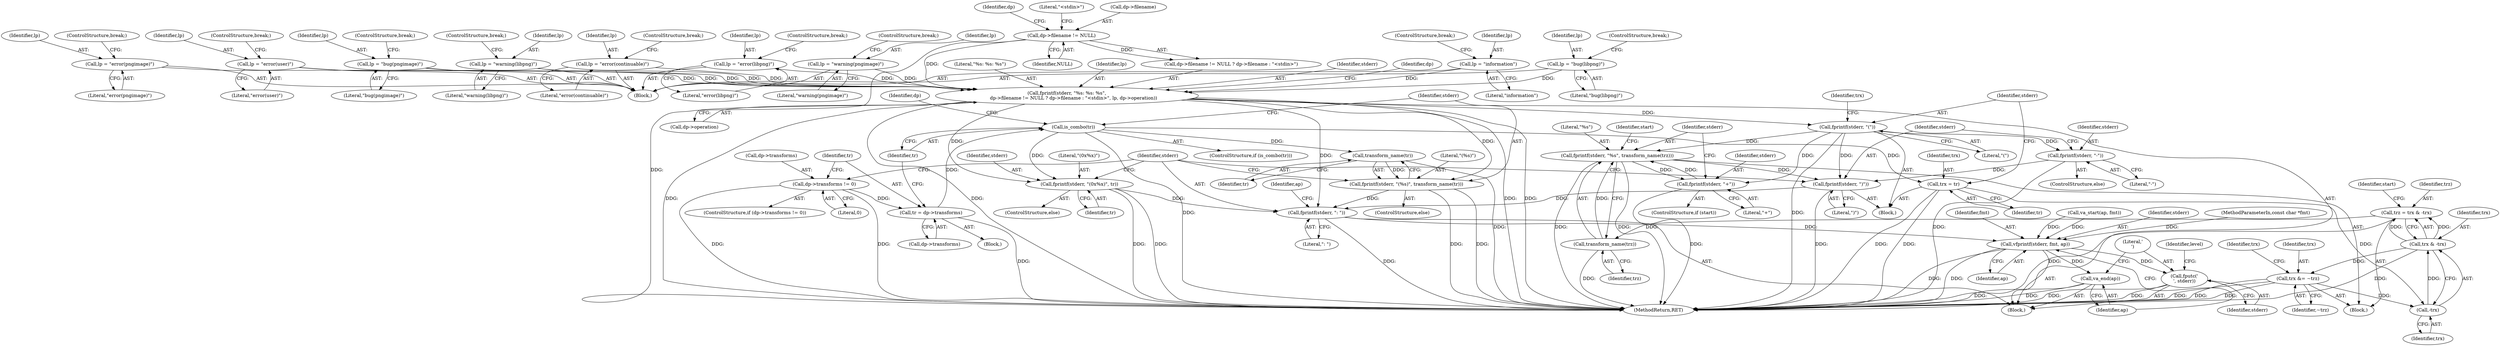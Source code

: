 digraph "0_Android_9d4853418ab2f754c2b63e091c29c5529b8b86ca_22@API" {
"1000281" [label="(Call,fprintf(stderr, \": \"))"];
"1000267" [label="(Call,fprintf(stderr, \")\"))"];
"1000252" [label="(Call,fprintf(stderr, \"%s\", transform_name(trz)))"];
"1000227" [label="(Call,fprintf(stderr, \"(\"))"];
"1000182" [label="(Call,fprintf(stderr, \"%s: %s: %s\",\n         dp->filename != NULL ? dp->filename : \"<stdin>\", lp, dp->operation))"];
"1000186" [label="(Call,dp->filename != NULL)"];
"1000158" [label="(Call,lp = \"bug(libpng)\")"];
"1000163" [label="(Call,lp = \"error(pngimage)\")"];
"1000168" [label="(Call,lp = \"error(user)\")"];
"1000178" [label="(Call,lp = \"bug(pngimage)\")"];
"1000138" [label="(Call,lp = \"warning(libpng)\")"];
"1000148" [label="(Call,lp = \"error(continuable)\")"];
"1000153" [label="(Call,lp = \"error(libpng)\")"];
"1000143" [label="(Call,lp = \"warning(pngimage)\")"];
"1000133" [label="(Call,lp = \"information\")"];
"1000249" [label="(Call,fprintf(stderr, \"+\"))"];
"1000255" [label="(Call,transform_name(trz))"];
"1000241" [label="(Call,trz = trx & -trx)"];
"1000243" [label="(Call,trx & -trx)"];
"1000245" [label="(Call,-trx)"];
"1000224" [label="(Call,trx = tr)"];
"1000213" [label="(Call,is_combo(tr))"];
"1000207" [label="(Call,tr = dp->transforms)"];
"1000200" [label="(Call,dp->transforms != 0)"];
"1000260" [label="(Call,trx &= ~trz)"];
"1000264" [label="(Call,fprintf(stderr, \"-\"))"];
"1000276" [label="(Call,fprintf(stderr, \"(%s)\", transform_name(tr)))"];
"1000279" [label="(Call,transform_name(tr))"];
"1000271" [label="(Call,fprintf(stderr, \"(0x%x)\", tr))"];
"1000287" [label="(Call,vfprintf(stderr, fmt, ap))"];
"1000291" [label="(Call,va_end(ap))"];
"1000293" [label="(Call,fputc('\n', stderr))"];
"1000281" [label="(Call,fprintf(stderr, \": \"))"];
"1000222" [label="(Block,)"];
"1000273" [label="(Literal,\"(0x%x)\")"];
"1000192" [label="(Identifier,dp)"];
"1000183" [label="(Identifier,stderr)"];
"1000266" [label="(Literal,\"-\")"];
"1000262" [label="(Identifier,~trz)"];
"1000205" [label="(Block,)"];
"1000219" [label="(Identifier,dp)"];
"1000199" [label="(ControlStructure,if (dp->transforms != 0))"];
"1000291" [label="(Call,va_end(ap))"];
"1000285" [label="(Identifier,ap)"];
"1000186" [label="(Call,dp->filename != NULL)"];
"1000194" [label="(Literal,\"<stdin>\")"];
"1000231" [label="(Identifier,trx)"];
"1000208" [label="(Identifier,tr)"];
"1000133" [label="(Call,lp = \"information\")"];
"1000270" [label="(ControlStructure,else)"];
"1000134" [label="(Identifier,lp)"];
"1000202" [label="(Identifier,dp)"];
"1000166" [label="(ControlStructure,break;)"];
"1000140" [label="(Literal,\"warning(libpng)\")"];
"1000227" [label="(Call,fprintf(stderr, \"(\"))"];
"1000287" [label="(Call,vfprintf(stderr, fmt, ap))"];
"1000271" [label="(Call,fprintf(stderr, \"(0x%x)\", tr))"];
"1000290" [label="(Identifier,ap)"];
"1000256" [label="(Identifier,trz)"];
"1000143" [label="(Call,lp = \"warning(pngimage)\")"];
"1000250" [label="(Identifier,stderr)"];
"1000280" [label="(Identifier,tr)"];
"1000293" [label="(Call,fputc('\n', stderr))"];
"1000131" [label="(Block,)"];
"1000258" [label="(Identifier,start)"];
"1000180" [label="(Literal,\"bug(pngimage)\")"];
"1000292" [label="(Identifier,ap)"];
"1000282" [label="(Identifier,stderr)"];
"1000269" [label="(Literal,\")\")"];
"1000239" [label="(Block,)"];
"1000241" [label="(Call,trz = trx & -trx)"];
"1000263" [label="(ControlStructure,else)"];
"1000151" [label="(ControlStructure,break;)"];
"1000255" [label="(Call,transform_name(trz))"];
"1000200" [label="(Call,dp->transforms != 0)"];
"1000246" [label="(Identifier,trx)"];
"1000316" [label="(MethodReturn,RET)"];
"1000289" [label="(Identifier,fmt)"];
"1000181" [label="(ControlStructure,break;)"];
"1000185" [label="(Call,dp->filename != NULL ? dp->filename : \"<stdin>\")"];
"1000249" [label="(Call,fprintf(stderr, \"+\"))"];
"1000274" [label="(Identifier,tr)"];
"1000276" [label="(Call,fprintf(stderr, \"(%s)\", transform_name(tr)))"];
"1000135" [label="(Literal,\"information\")"];
"1000204" [label="(Literal,0)"];
"1000294" [label="(Literal,'\n')"];
"1000165" [label="(Literal,\"error(pngimage)\")"];
"1000164" [label="(Identifier,lp)"];
"1000267" [label="(Call,fprintf(stderr, \")\"))"];
"1000171" [label="(ControlStructure,break;)"];
"1000163" [label="(Call,lp = \"error(pngimage)\")"];
"1000243" [label="(Call,trx & -trx)"];
"1000288" [label="(Identifier,stderr)"];
"1000284" [label="(Call,va_start(ap, fmt))"];
"1000242" [label="(Identifier,trz)"];
"1000149" [label="(Identifier,lp)"];
"1000244" [label="(Identifier,trx)"];
"1000168" [label="(Call,lp = \"error(user)\")"];
"1000238" [label="(Identifier,trx)"];
"1000190" [label="(Identifier,NULL)"];
"1000254" [label="(Literal,\"%s\")"];
"1000170" [label="(Literal,\"error(user)\")"];
"1000248" [label="(Identifier,start)"];
"1000158" [label="(Call,lp = \"bug(libpng)\")"];
"1000144" [label="(Identifier,lp)"];
"1000178" [label="(Call,lp = \"bug(pngimage)\")"];
"1000138" [label="(Call,lp = \"warning(libpng)\")"];
"1000272" [label="(Identifier,stderr)"];
"1000261" [label="(Identifier,trx)"];
"1000295" [label="(Identifier,stderr)"];
"1000169" [label="(Identifier,lp)"];
"1000251" [label="(Literal,\"+\")"];
"1000226" [label="(Identifier,tr)"];
"1000299" [label="(Identifier,level)"];
"1000283" [label="(Literal,\": \")"];
"1000264" [label="(Call,fprintf(stderr, \"-\"))"];
"1000278" [label="(Literal,\"(%s)\")"];
"1000161" [label="(ControlStructure,break;)"];
"1000139" [label="(Identifier,lp)"];
"1000150" [label="(Literal,\"error(continuable)\")"];
"1000253" [label="(Identifier,stderr)"];
"1000201" [label="(Call,dp->transforms)"];
"1000268" [label="(Identifier,stderr)"];
"1000145" [label="(Literal,\"warning(pngimage)\")"];
"1000265" [label="(Identifier,stderr)"];
"1000245" [label="(Call,-trx)"];
"1000153" [label="(Call,lp = \"error(libpng)\")"];
"1000209" [label="(Call,dp->transforms)"];
"1000136" [label="(ControlStructure,break;)"];
"1000107" [label="(MethodParameterIn,const char *fmt)"];
"1000155" [label="(Literal,\"error(libpng)\")"];
"1000252" [label="(Call,fprintf(stderr, \"%s\", transform_name(trz)))"];
"1000187" [label="(Call,dp->filename)"];
"1000148" [label="(Call,lp = \"error(continuable)\")"];
"1000212" [label="(ControlStructure,if (is_combo(tr)))"];
"1000126" [label="(Block,)"];
"1000159" [label="(Identifier,lp)"];
"1000184" [label="(Literal,\"%s: %s: %s\")"];
"1000207" [label="(Call,tr = dp->transforms)"];
"1000214" [label="(Identifier,tr)"];
"1000229" [label="(Literal,\"(\")"];
"1000228" [label="(Identifier,stderr)"];
"1000196" [label="(Call,dp->operation)"];
"1000225" [label="(Identifier,trx)"];
"1000195" [label="(Identifier,lp)"];
"1000275" [label="(ControlStructure,else)"];
"1000141" [label="(ControlStructure,break;)"];
"1000247" [label="(ControlStructure,if (start))"];
"1000182" [label="(Call,fprintf(stderr, \"%s: %s: %s\",\n         dp->filename != NULL ? dp->filename : \"<stdin>\", lp, dp->operation))"];
"1000156" [label="(ControlStructure,break;)"];
"1000224" [label="(Call,trx = tr)"];
"1000279" [label="(Call,transform_name(tr))"];
"1000179" [label="(Identifier,lp)"];
"1000160" [label="(Literal,\"bug(libpng)\")"];
"1000146" [label="(ControlStructure,break;)"];
"1000260" [label="(Call,trx &= ~trz)"];
"1000213" [label="(Call,is_combo(tr))"];
"1000154" [label="(Identifier,lp)"];
"1000277" [label="(Identifier,stderr)"];
"1000281" -> "1000126"  [label="AST: "];
"1000281" -> "1000283"  [label="CFG: "];
"1000282" -> "1000281"  [label="AST: "];
"1000283" -> "1000281"  [label="AST: "];
"1000285" -> "1000281"  [label="CFG: "];
"1000281" -> "1000316"  [label="DDG: "];
"1000267" -> "1000281"  [label="DDG: "];
"1000276" -> "1000281"  [label="DDG: "];
"1000271" -> "1000281"  [label="DDG: "];
"1000182" -> "1000281"  [label="DDG: "];
"1000281" -> "1000287"  [label="DDG: "];
"1000267" -> "1000222"  [label="AST: "];
"1000267" -> "1000269"  [label="CFG: "];
"1000268" -> "1000267"  [label="AST: "];
"1000269" -> "1000267"  [label="AST: "];
"1000282" -> "1000267"  [label="CFG: "];
"1000267" -> "1000316"  [label="DDG: "];
"1000252" -> "1000267"  [label="DDG: "];
"1000227" -> "1000267"  [label="DDG: "];
"1000264" -> "1000267"  [label="DDG: "];
"1000252" -> "1000239"  [label="AST: "];
"1000252" -> "1000255"  [label="CFG: "];
"1000253" -> "1000252"  [label="AST: "];
"1000254" -> "1000252"  [label="AST: "];
"1000255" -> "1000252"  [label="AST: "];
"1000258" -> "1000252"  [label="CFG: "];
"1000252" -> "1000316"  [label="DDG: "];
"1000252" -> "1000316"  [label="DDG: "];
"1000252" -> "1000249"  [label="DDG: "];
"1000227" -> "1000252"  [label="DDG: "];
"1000249" -> "1000252"  [label="DDG: "];
"1000255" -> "1000252"  [label="DDG: "];
"1000227" -> "1000222"  [label="AST: "];
"1000227" -> "1000229"  [label="CFG: "];
"1000228" -> "1000227"  [label="AST: "];
"1000229" -> "1000227"  [label="AST: "];
"1000231" -> "1000227"  [label="CFG: "];
"1000227" -> "1000316"  [label="DDG: "];
"1000182" -> "1000227"  [label="DDG: "];
"1000227" -> "1000249"  [label="DDG: "];
"1000227" -> "1000264"  [label="DDG: "];
"1000182" -> "1000126"  [label="AST: "];
"1000182" -> "1000196"  [label="CFG: "];
"1000183" -> "1000182"  [label="AST: "];
"1000184" -> "1000182"  [label="AST: "];
"1000185" -> "1000182"  [label="AST: "];
"1000195" -> "1000182"  [label="AST: "];
"1000196" -> "1000182"  [label="AST: "];
"1000202" -> "1000182"  [label="CFG: "];
"1000182" -> "1000316"  [label="DDG: "];
"1000182" -> "1000316"  [label="DDG: "];
"1000182" -> "1000316"  [label="DDG: "];
"1000182" -> "1000316"  [label="DDG: "];
"1000186" -> "1000182"  [label="DDG: "];
"1000158" -> "1000182"  [label="DDG: "];
"1000163" -> "1000182"  [label="DDG: "];
"1000168" -> "1000182"  [label="DDG: "];
"1000178" -> "1000182"  [label="DDG: "];
"1000138" -> "1000182"  [label="DDG: "];
"1000148" -> "1000182"  [label="DDG: "];
"1000153" -> "1000182"  [label="DDG: "];
"1000143" -> "1000182"  [label="DDG: "];
"1000133" -> "1000182"  [label="DDG: "];
"1000182" -> "1000271"  [label="DDG: "];
"1000182" -> "1000276"  [label="DDG: "];
"1000186" -> "1000185"  [label="AST: "];
"1000186" -> "1000190"  [label="CFG: "];
"1000187" -> "1000186"  [label="AST: "];
"1000190" -> "1000186"  [label="AST: "];
"1000192" -> "1000186"  [label="CFG: "];
"1000194" -> "1000186"  [label="CFG: "];
"1000186" -> "1000316"  [label="DDG: "];
"1000186" -> "1000185"  [label="DDG: "];
"1000158" -> "1000131"  [label="AST: "];
"1000158" -> "1000160"  [label="CFG: "];
"1000159" -> "1000158"  [label="AST: "];
"1000160" -> "1000158"  [label="AST: "];
"1000161" -> "1000158"  [label="CFG: "];
"1000163" -> "1000131"  [label="AST: "];
"1000163" -> "1000165"  [label="CFG: "];
"1000164" -> "1000163"  [label="AST: "];
"1000165" -> "1000163"  [label="AST: "];
"1000166" -> "1000163"  [label="CFG: "];
"1000168" -> "1000131"  [label="AST: "];
"1000168" -> "1000170"  [label="CFG: "];
"1000169" -> "1000168"  [label="AST: "];
"1000170" -> "1000168"  [label="AST: "];
"1000171" -> "1000168"  [label="CFG: "];
"1000178" -> "1000131"  [label="AST: "];
"1000178" -> "1000180"  [label="CFG: "];
"1000179" -> "1000178"  [label="AST: "];
"1000180" -> "1000178"  [label="AST: "];
"1000181" -> "1000178"  [label="CFG: "];
"1000138" -> "1000131"  [label="AST: "];
"1000138" -> "1000140"  [label="CFG: "];
"1000139" -> "1000138"  [label="AST: "];
"1000140" -> "1000138"  [label="AST: "];
"1000141" -> "1000138"  [label="CFG: "];
"1000148" -> "1000131"  [label="AST: "];
"1000148" -> "1000150"  [label="CFG: "];
"1000149" -> "1000148"  [label="AST: "];
"1000150" -> "1000148"  [label="AST: "];
"1000151" -> "1000148"  [label="CFG: "];
"1000153" -> "1000131"  [label="AST: "];
"1000153" -> "1000155"  [label="CFG: "];
"1000154" -> "1000153"  [label="AST: "];
"1000155" -> "1000153"  [label="AST: "];
"1000156" -> "1000153"  [label="CFG: "];
"1000143" -> "1000131"  [label="AST: "];
"1000143" -> "1000145"  [label="CFG: "];
"1000144" -> "1000143"  [label="AST: "];
"1000145" -> "1000143"  [label="AST: "];
"1000146" -> "1000143"  [label="CFG: "];
"1000133" -> "1000131"  [label="AST: "];
"1000133" -> "1000135"  [label="CFG: "];
"1000134" -> "1000133"  [label="AST: "];
"1000135" -> "1000133"  [label="AST: "];
"1000136" -> "1000133"  [label="CFG: "];
"1000249" -> "1000247"  [label="AST: "];
"1000249" -> "1000251"  [label="CFG: "];
"1000250" -> "1000249"  [label="AST: "];
"1000251" -> "1000249"  [label="AST: "];
"1000253" -> "1000249"  [label="CFG: "];
"1000249" -> "1000316"  [label="DDG: "];
"1000255" -> "1000256"  [label="CFG: "];
"1000256" -> "1000255"  [label="AST: "];
"1000255" -> "1000316"  [label="DDG: "];
"1000241" -> "1000255"  [label="DDG: "];
"1000241" -> "1000239"  [label="AST: "];
"1000241" -> "1000243"  [label="CFG: "];
"1000242" -> "1000241"  [label="AST: "];
"1000243" -> "1000241"  [label="AST: "];
"1000248" -> "1000241"  [label="CFG: "];
"1000241" -> "1000316"  [label="DDG: "];
"1000243" -> "1000241"  [label="DDG: "];
"1000243" -> "1000241"  [label="DDG: "];
"1000243" -> "1000245"  [label="CFG: "];
"1000244" -> "1000243"  [label="AST: "];
"1000245" -> "1000243"  [label="AST: "];
"1000243" -> "1000316"  [label="DDG: "];
"1000245" -> "1000243"  [label="DDG: "];
"1000243" -> "1000260"  [label="DDG: "];
"1000245" -> "1000246"  [label="CFG: "];
"1000246" -> "1000245"  [label="AST: "];
"1000224" -> "1000245"  [label="DDG: "];
"1000260" -> "1000245"  [label="DDG: "];
"1000224" -> "1000222"  [label="AST: "];
"1000224" -> "1000226"  [label="CFG: "];
"1000225" -> "1000224"  [label="AST: "];
"1000226" -> "1000224"  [label="AST: "];
"1000228" -> "1000224"  [label="CFG: "];
"1000224" -> "1000316"  [label="DDG: "];
"1000224" -> "1000316"  [label="DDG: "];
"1000213" -> "1000224"  [label="DDG: "];
"1000213" -> "1000212"  [label="AST: "];
"1000213" -> "1000214"  [label="CFG: "];
"1000214" -> "1000213"  [label="AST: "];
"1000219" -> "1000213"  [label="CFG: "];
"1000277" -> "1000213"  [label="CFG: "];
"1000213" -> "1000316"  [label="DDG: "];
"1000207" -> "1000213"  [label="DDG: "];
"1000213" -> "1000271"  [label="DDG: "];
"1000213" -> "1000279"  [label="DDG: "];
"1000207" -> "1000205"  [label="AST: "];
"1000207" -> "1000209"  [label="CFG: "];
"1000208" -> "1000207"  [label="AST: "];
"1000209" -> "1000207"  [label="AST: "];
"1000214" -> "1000207"  [label="CFG: "];
"1000207" -> "1000316"  [label="DDG: "];
"1000200" -> "1000207"  [label="DDG: "];
"1000200" -> "1000199"  [label="AST: "];
"1000200" -> "1000204"  [label="CFG: "];
"1000201" -> "1000200"  [label="AST: "];
"1000204" -> "1000200"  [label="AST: "];
"1000208" -> "1000200"  [label="CFG: "];
"1000282" -> "1000200"  [label="CFG: "];
"1000200" -> "1000316"  [label="DDG: "];
"1000200" -> "1000316"  [label="DDG: "];
"1000260" -> "1000239"  [label="AST: "];
"1000260" -> "1000262"  [label="CFG: "];
"1000261" -> "1000260"  [label="AST: "];
"1000262" -> "1000260"  [label="AST: "];
"1000238" -> "1000260"  [label="CFG: "];
"1000260" -> "1000316"  [label="DDG: "];
"1000260" -> "1000316"  [label="DDG: "];
"1000260" -> "1000316"  [label="DDG: "];
"1000264" -> "1000263"  [label="AST: "];
"1000264" -> "1000266"  [label="CFG: "];
"1000265" -> "1000264"  [label="AST: "];
"1000266" -> "1000264"  [label="AST: "];
"1000268" -> "1000264"  [label="CFG: "];
"1000264" -> "1000316"  [label="DDG: "];
"1000276" -> "1000275"  [label="AST: "];
"1000276" -> "1000279"  [label="CFG: "];
"1000277" -> "1000276"  [label="AST: "];
"1000278" -> "1000276"  [label="AST: "];
"1000279" -> "1000276"  [label="AST: "];
"1000282" -> "1000276"  [label="CFG: "];
"1000276" -> "1000316"  [label="DDG: "];
"1000276" -> "1000316"  [label="DDG: "];
"1000279" -> "1000276"  [label="DDG: "];
"1000279" -> "1000280"  [label="CFG: "];
"1000280" -> "1000279"  [label="AST: "];
"1000279" -> "1000316"  [label="DDG: "];
"1000271" -> "1000270"  [label="AST: "];
"1000271" -> "1000274"  [label="CFG: "];
"1000272" -> "1000271"  [label="AST: "];
"1000273" -> "1000271"  [label="AST: "];
"1000274" -> "1000271"  [label="AST: "];
"1000282" -> "1000271"  [label="CFG: "];
"1000271" -> "1000316"  [label="DDG: "];
"1000271" -> "1000316"  [label="DDG: "];
"1000287" -> "1000126"  [label="AST: "];
"1000287" -> "1000290"  [label="CFG: "];
"1000288" -> "1000287"  [label="AST: "];
"1000289" -> "1000287"  [label="AST: "];
"1000290" -> "1000287"  [label="AST: "];
"1000292" -> "1000287"  [label="CFG: "];
"1000287" -> "1000316"  [label="DDG: "];
"1000287" -> "1000316"  [label="DDG: "];
"1000284" -> "1000287"  [label="DDG: "];
"1000284" -> "1000287"  [label="DDG: "];
"1000107" -> "1000287"  [label="DDG: "];
"1000287" -> "1000291"  [label="DDG: "];
"1000287" -> "1000293"  [label="DDG: "];
"1000291" -> "1000126"  [label="AST: "];
"1000291" -> "1000292"  [label="CFG: "];
"1000292" -> "1000291"  [label="AST: "];
"1000294" -> "1000291"  [label="CFG: "];
"1000291" -> "1000316"  [label="DDG: "];
"1000291" -> "1000316"  [label="DDG: "];
"1000293" -> "1000126"  [label="AST: "];
"1000293" -> "1000295"  [label="CFG: "];
"1000294" -> "1000293"  [label="AST: "];
"1000295" -> "1000293"  [label="AST: "];
"1000299" -> "1000293"  [label="CFG: "];
"1000293" -> "1000316"  [label="DDG: "];
"1000293" -> "1000316"  [label="DDG: "];
}
